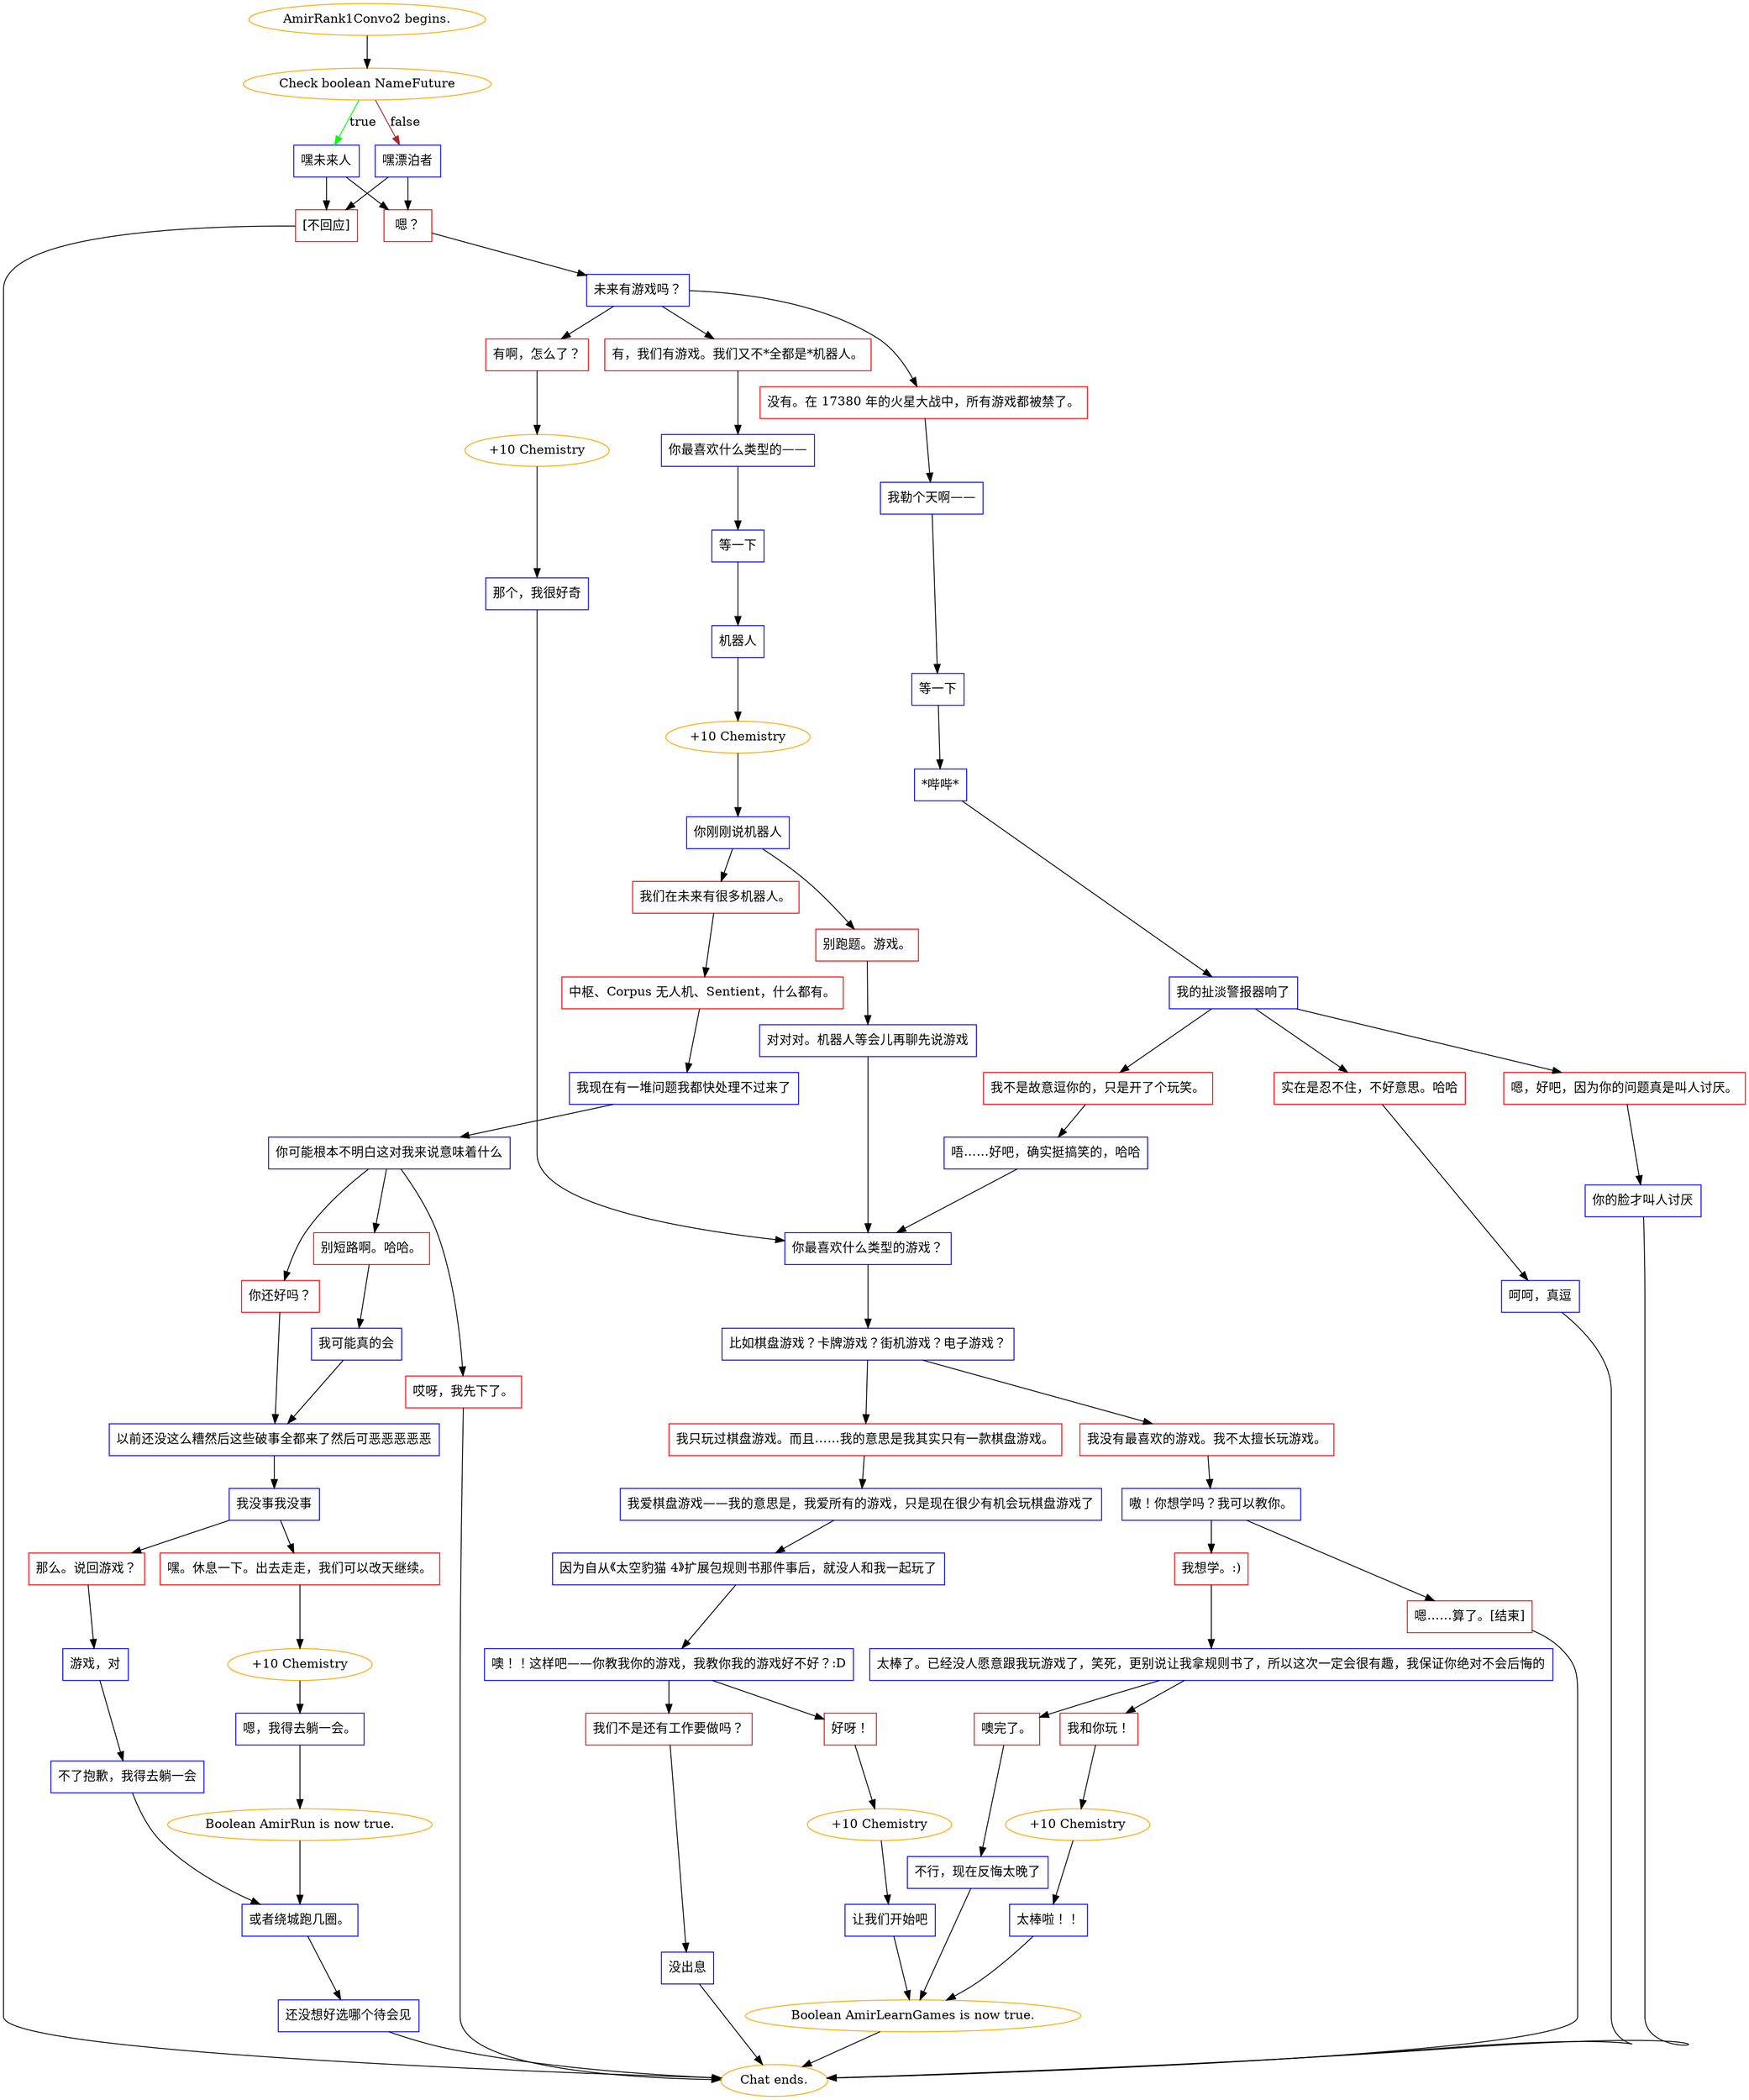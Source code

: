 digraph {
	"AmirRank1Convo2 begins." [color=orange];
		"AmirRank1Convo2 begins." -> j860260689;
	j860260689 [label="Check boolean NameFuture",color=orange];
		j860260689 -> j2378701546 [label=true,color=green];
		j860260689 -> j3970585976 [label=false,color=brown];
	j2378701546 [label="嘿未来人",shape=box,color=blue];
		j2378701546 -> j3494441989;
		j2378701546 -> j3001140442;
	j3970585976 [label="嘿漂泊者",shape=box,color=blue];
		j3970585976 -> j3494441989;
		j3970585976 -> j3001140442;
	j3494441989 [label="嗯？",shape=box,color=red];
		j3494441989 -> j3724852562;
	j3001140442 [label="[不回应]",shape=box,color=red];
		j3001140442 -> "Chat ends.";
	j3724852562 [label="未来有游戏吗？",shape=box,color=blue];
		j3724852562 -> j3368101586;
		j3724852562 -> j3274446186;
		j3724852562 -> j2323424269;
	"Chat ends." [color=orange];
	j3368101586 [label="没有。在 17380 年的火星大战中，所有游戏都被禁了。",shape=box,color=red];
		j3368101586 -> j2966679275;
	j3274446186 [label="有啊，怎么了？",shape=box,color=red];
		j3274446186 -> j2934464210;
	j2323424269 [label="有，我们有游戏。我们又不*全都是*机器人。",shape=box,color=red];
		j2323424269 -> j3773533476;
	j2966679275 [label="我勒个天啊——",shape=box,color=blue];
		j2966679275 -> j838734916;
	j2934464210 [label="+10 Chemistry",color=orange];
		j2934464210 -> j1428258737;
	j3773533476 [label="你最喜欢什么类型的——",shape=box,color=blue];
		j3773533476 -> j3483135381;
	j838734916 [label="等一下",shape=box,color=blue];
		j838734916 -> j2102454513;
	j1428258737 [label="那个，我很好奇",shape=box,color=blue];
		j1428258737 -> j3834830373;
	j3483135381 [label="等一下",shape=box,color=blue];
		j3483135381 -> j520467965;
	j2102454513 [label="*哔哔*",shape=box,color=blue];
		j2102454513 -> j1086859311;
	j3834830373 [label="你最喜欢什么类型的游戏？",shape=box,color=blue];
		j3834830373 -> j700689952;
	j520467965 [label="机器人",shape=box,color=blue];
		j520467965 -> j811211434;
	j1086859311 [label="我的扯淡警报器响了",shape=box,color=blue];
		j1086859311 -> j2543139629;
		j1086859311 -> j4038851763;
		j1086859311 -> j2282382404;
	j700689952 [label="比如棋盘游戏？卡牌游戏？街机游戏？电子游戏？",shape=box,color=blue];
		j700689952 -> j2284776465;
		j700689952 -> j4119162738;
	j811211434 [label="+10 Chemistry",color=orange];
		j811211434 -> j3876798888;
	j2543139629 [label="嗯，好吧，因为你的问题真是叫人讨厌。",shape=box,color=red];
		j2543139629 -> j3051288661;
	j4038851763 [label="实在是忍不住，不好意思。哈哈",shape=box,color=red];
		j4038851763 -> j1636619984;
	j2282382404 [label="我不是故意逗你的，只是开了个玩笑。",shape=box,color=red];
		j2282382404 -> j2471382183;
	j2284776465 [label="我只玩过棋盘游戏。而且……我的意思是我其实只有一款棋盘游戏。",shape=box,color=red];
		j2284776465 -> j212213388;
	j4119162738 [label="我没有最喜欢的游戏。我不太擅长玩游戏。",shape=box,color=red];
		j4119162738 -> j3345838391;
	j3876798888 [label="你刚刚说机器人",shape=box,color=blue];
		j3876798888 -> j509813206;
		j3876798888 -> j236188409;
	j3051288661 [label="你的脸才叫人讨厌",shape=box,color=blue];
		j3051288661 -> "Chat ends.";
	j1636619984 [label="呵呵，真逗",shape=box,color=blue];
		j1636619984 -> "Chat ends.";
	j2471382183 [label="唔……好吧，确实挺搞笑的，哈哈",shape=box,color=blue];
		j2471382183 -> j3834830373;
	j212213388 [label="我爱棋盘游戏——我的意思是，我爱所有的游戏，只是现在很少有机会玩棋盘游戏了",shape=box,color=blue];
		j212213388 -> j2354793269;
	j3345838391 [label="嗷！你想学吗？我可以教你。",shape=box,color=blue];
		j3345838391 -> j3747619363;
		j3345838391 -> j3293842110;
	j509813206 [label="别跑题。游戏。",shape=box,color=red];
		j509813206 -> j4115103219;
	j236188409 [label="我们在未来有很多机器人。",shape=box,color=red];
		j236188409 -> j1849911271;
	j2354793269 [label="因为自从《太空豹猫 4》扩展包规则书那件事后，就没人和我一起玩了",shape=box,color=blue];
		j2354793269 -> j882509157;
	j3747619363 [label="我想学。:)",shape=box,color=red];
		j3747619363 -> j293058037;
	j3293842110 [label="嗯……算了。[结束]",shape=box,color=red];
		j3293842110 -> "Chat ends.";
	j4115103219 [label="对对对。机器人等会儿再聊先说游戏",shape=box,color=blue];
		j4115103219 -> j3834830373;
	j1849911271 [label="中枢、Corpus 无人机、Sentient，什么都有。",shape=box,color=red];
		j1849911271 -> j3980494610;
	j882509157 [label="噢！！这样吧——你教我你的游戏，我教你我的游戏好不好？:D",shape=box,color=blue];
		j882509157 -> j2964837731;
		j882509157 -> j85754415;
	j293058037 [label="太棒了。已经没人愿意跟我玩游戏了，笑死，更别说让我拿规则书了，所以这次一定会很有趣，我保证你绝对不会后悔的",shape=box,color=blue];
		j293058037 -> j2718770459;
		j293058037 -> j992147629;
	j3980494610 [label="我现在有一堆问题我都快处理不过来了",shape=box,color=blue];
		j3980494610 -> j4092903912;
	j2964837731 [label="好呀！",shape=box,color=red];
		j2964837731 -> j1366286977;
	j85754415 [label="我们不是还有工作要做吗？",shape=box,color=red];
		j85754415 -> j2626666014;
	j2718770459 [label="噢完了。",shape=box,color=red];
		j2718770459 -> j224774989;
	j992147629 [label="我和你玩！",shape=box,color=red];
		j992147629 -> j3832119661;
	j4092903912 [label="你可能根本不明白这对我来说意味着什么",shape=box,color=blue];
		j4092903912 -> j1745480550;
		j4092903912 -> j311315584;
		j4092903912 -> j1028783284;
	j1366286977 [label="+10 Chemistry",color=orange];
		j1366286977 -> j643107806;
	j2626666014 [label="没出息",shape=box,color=blue];
		j2626666014 -> "Chat ends.";
	j224774989 [label="不行，现在反悔太晚了",shape=box,color=blue];
		j224774989 -> j4056981588;
	j3832119661 [label="+10 Chemistry",color=orange];
		j3832119661 -> j691513692;
	j1745480550 [label="别短路啊。哈哈。",shape=box,color=red];
		j1745480550 -> j219252301;
	j311315584 [label="你还好吗？",shape=box,color=red];
		j311315584 -> j2078417508;
	j1028783284 [label="哎呀，我先下了。",shape=box,color=red];
		j1028783284 -> "Chat ends.";
	j643107806 [label="让我们开始吧",shape=box,color=blue];
		j643107806 -> j4056981588;
	j4056981588 [label="Boolean AmirLearnGames is now true.",color=orange];
		j4056981588 -> "Chat ends.";
	j691513692 [label="太棒啦！！",shape=box,color=blue];
		j691513692 -> j4056981588;
	j219252301 [label="我可能真的会",shape=box,color=blue];
		j219252301 -> j2078417508;
	j2078417508 [label="以前还没这么糟然后这些破事全都来了然后可恶恶恶恶恶",shape=box,color=blue];
		j2078417508 -> j3322384049;
	j3322384049 [label="我没事我没事",shape=box,color=blue];
		j3322384049 -> j2099101866;
		j3322384049 -> j3407429588;
	j2099101866 [label="那么。说回游戏？",shape=box,color=red];
		j2099101866 -> j436780128;
	j3407429588 [label="嘿。休息一下。出去走走，我们可以改天继续。",shape=box,color=red];
		j3407429588 -> j1630616052;
	j436780128 [label="游戏，对",shape=box,color=blue];
		j436780128 -> j3127519181;
	j1630616052 [label="+10 Chemistry",color=orange];
		j1630616052 -> j886834185;
	j3127519181 [label="不了抱歉，我得去躺一会",shape=box,color=blue];
		j3127519181 -> j2191349380;
	j886834185 [label="嗯，我得去躺一会。",shape=box,color=blue];
		j886834185 -> j2328322939;
	j2191349380 [label="或者绕城跑几圈。",shape=box,color=blue];
		j2191349380 -> j1752863038;
	j2328322939 [label="Boolean AmirRun is now true.",color=orange];
		j2328322939 -> j2191349380;
	j1752863038 [label="还没想好选哪个待会见",shape=box,color=blue];
		j1752863038 -> "Chat ends.";
}